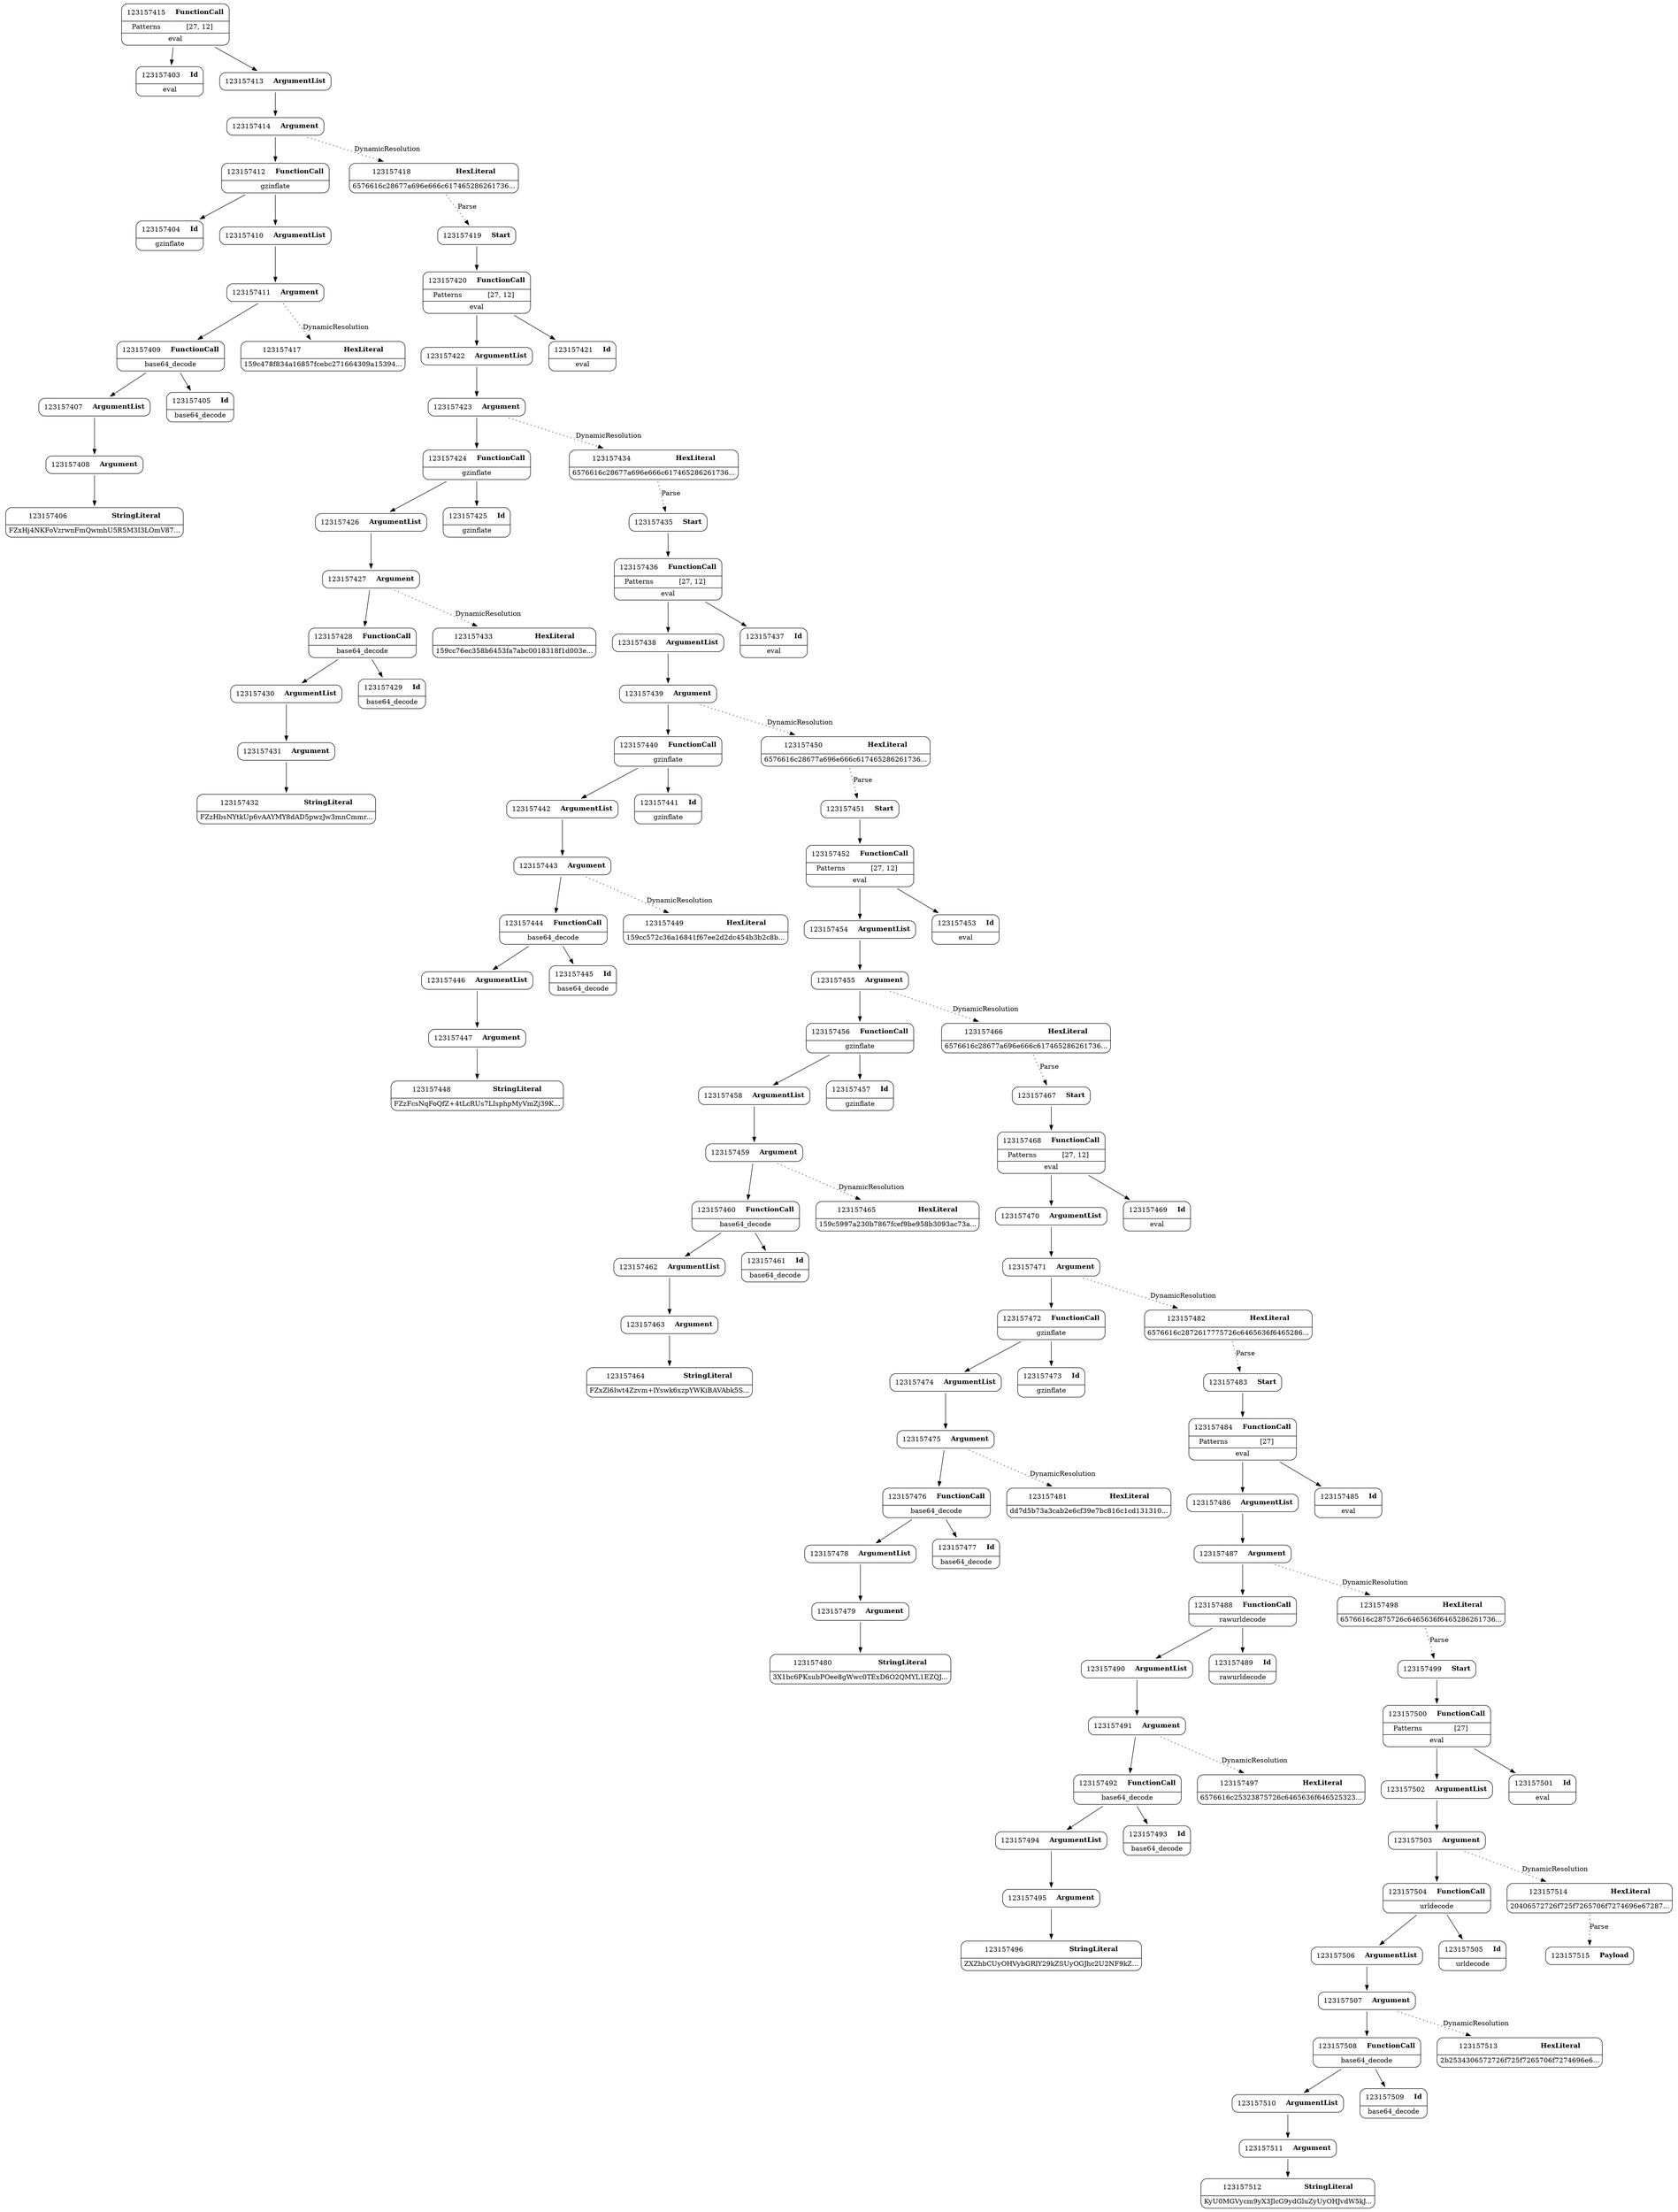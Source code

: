 digraph ast {
node [shape=none];
123157511 [label=<<TABLE border='1' cellspacing='0' cellpadding='10' style='rounded' ><TR><TD border='0'>123157511</TD><TD border='0'><B>Argument</B></TD></TR></TABLE>>];
123157511 -> 123157512 [weight=2];
123157510 [label=<<TABLE border='1' cellspacing='0' cellpadding='10' style='rounded' ><TR><TD border='0'>123157510</TD><TD border='0'><B>ArgumentList</B></TD></TR></TABLE>>];
123157510 -> 123157511 [weight=2];
123157509 [label=<<TABLE border='1' cellspacing='0' cellpadding='10' style='rounded' ><TR><TD border='0'>123157509</TD><TD border='0'><B>Id</B></TD></TR><HR/><TR><TD border='0' cellpadding='5' colspan='2'>base64_decode</TD></TR></TABLE>>];
123157508 [label=<<TABLE border='1' cellspacing='0' cellpadding='10' style='rounded' ><TR><TD border='0'>123157508</TD><TD border='0'><B>FunctionCall</B></TD></TR><HR/><TR><TD border='0' cellpadding='5' colspan='2'>base64_decode</TD></TR></TABLE>>];
123157508 -> 123157509 [weight=2];
123157508 -> 123157510 [weight=2];
123157507 [label=<<TABLE border='1' cellspacing='0' cellpadding='10' style='rounded' ><TR><TD border='0'>123157507</TD><TD border='0'><B>Argument</B></TD></TR></TABLE>>];
123157507 -> 123157508 [weight=2];
123157507 -> 123157513 [style=dotted,label=DynamicResolution];
123157506 [label=<<TABLE border='1' cellspacing='0' cellpadding='10' style='rounded' ><TR><TD border='0'>123157506</TD><TD border='0'><B>ArgumentList</B></TD></TR></TABLE>>];
123157506 -> 123157507 [weight=2];
123157505 [label=<<TABLE border='1' cellspacing='0' cellpadding='10' style='rounded' ><TR><TD border='0'>123157505</TD><TD border='0'><B>Id</B></TD></TR><HR/><TR><TD border='0' cellpadding='5' colspan='2'>urldecode</TD></TR></TABLE>>];
123157504 [label=<<TABLE border='1' cellspacing='0' cellpadding='10' style='rounded' ><TR><TD border='0'>123157504</TD><TD border='0'><B>FunctionCall</B></TD></TR><HR/><TR><TD border='0' cellpadding='5' colspan='2'>urldecode</TD></TR></TABLE>>];
123157504 -> 123157505 [weight=2];
123157504 -> 123157506 [weight=2];
123157515 [label=<<TABLE border='1' cellspacing='0' cellpadding='10' style='rounded' ><TR><TD border='0'>123157515</TD><TD border='0'><B>Payload</B></TD></TR></TABLE>>];
123157514 [label=<<TABLE border='1' cellspacing='0' cellpadding='10' style='rounded' ><TR><TD border='0'>123157514</TD><TD border='0'><B>HexLiteral</B></TD></TR><HR/><TR><TD border='0' cellpadding='5' colspan='2'>20406572726f725f7265706f7274696e67287...</TD></TR></TABLE>>];
123157514 -> 123157515 [style=dotted,label=Parse];
123157513 [label=<<TABLE border='1' cellspacing='0' cellpadding='10' style='rounded' ><TR><TD border='0'>123157513</TD><TD border='0'><B>HexLiteral</B></TD></TR><HR/><TR><TD border='0' cellpadding='5' colspan='2'>2b2534306572726f725f7265706f7274696e6...</TD></TR></TABLE>>];
123157512 [label=<<TABLE border='1' cellspacing='0' cellpadding='10' style='rounded' ><TR><TD border='0'>123157512</TD><TD border='0'><B>StringLiteral</B></TD></TR><HR/><TR><TD border='0' cellpadding='5' colspan='2'>KyU0MGVycm9yX3JlcG9ydGluZyUyOHJvdW5kJ...</TD></TR></TABLE>>];
123157463 [label=<<TABLE border='1' cellspacing='0' cellpadding='10' style='rounded' ><TR><TD border='0'>123157463</TD><TD border='0'><B>Argument</B></TD></TR></TABLE>>];
123157463 -> 123157464 [weight=2];
123157462 [label=<<TABLE border='1' cellspacing='0' cellpadding='10' style='rounded' ><TR><TD border='0'>123157462</TD><TD border='0'><B>ArgumentList</B></TD></TR></TABLE>>];
123157462 -> 123157463 [weight=2];
123157461 [label=<<TABLE border='1' cellspacing='0' cellpadding='10' style='rounded' ><TR><TD border='0'>123157461</TD><TD border='0'><B>Id</B></TD></TR><HR/><TR><TD border='0' cellpadding='5' colspan='2'>base64_decode</TD></TR></TABLE>>];
123157460 [label=<<TABLE border='1' cellspacing='0' cellpadding='10' style='rounded' ><TR><TD border='0'>123157460</TD><TD border='0'><B>FunctionCall</B></TD></TR><HR/><TR><TD border='0' cellpadding='5' colspan='2'>base64_decode</TD></TR></TABLE>>];
123157460 -> 123157461 [weight=2];
123157460 -> 123157462 [weight=2];
123157459 [label=<<TABLE border='1' cellspacing='0' cellpadding='10' style='rounded' ><TR><TD border='0'>123157459</TD><TD border='0'><B>Argument</B></TD></TR></TABLE>>];
123157459 -> 123157460 [weight=2];
123157459 -> 123157465 [style=dotted,label=DynamicResolution];
123157458 [label=<<TABLE border='1' cellspacing='0' cellpadding='10' style='rounded' ><TR><TD border='0'>123157458</TD><TD border='0'><B>ArgumentList</B></TD></TR></TABLE>>];
123157458 -> 123157459 [weight=2];
123157457 [label=<<TABLE border='1' cellspacing='0' cellpadding='10' style='rounded' ><TR><TD border='0'>123157457</TD><TD border='0'><B>Id</B></TD></TR><HR/><TR><TD border='0' cellpadding='5' colspan='2'>gzinflate</TD></TR></TABLE>>];
123157456 [label=<<TABLE border='1' cellspacing='0' cellpadding='10' style='rounded' ><TR><TD border='0'>123157456</TD><TD border='0'><B>FunctionCall</B></TD></TR><HR/><TR><TD border='0' cellpadding='5' colspan='2'>gzinflate</TD></TR></TABLE>>];
123157456 -> 123157457 [weight=2];
123157456 -> 123157458 [weight=2];
123157471 [label=<<TABLE border='1' cellspacing='0' cellpadding='10' style='rounded' ><TR><TD border='0'>123157471</TD><TD border='0'><B>Argument</B></TD></TR></TABLE>>];
123157471 -> 123157472 [weight=2];
123157471 -> 123157482 [style=dotted,label=DynamicResolution];
123157470 [label=<<TABLE border='1' cellspacing='0' cellpadding='10' style='rounded' ><TR><TD border='0'>123157470</TD><TD border='0'><B>ArgumentList</B></TD></TR></TABLE>>];
123157470 -> 123157471 [weight=2];
123157469 [label=<<TABLE border='1' cellspacing='0' cellpadding='10' style='rounded' ><TR><TD border='0'>123157469</TD><TD border='0'><B>Id</B></TD></TR><HR/><TR><TD border='0' cellpadding='5' colspan='2'>eval</TD></TR></TABLE>>];
123157468 [label=<<TABLE border='1' cellspacing='0' cellpadding='10' style='rounded' ><TR><TD border='0'>123157468</TD><TD border='0'><B>FunctionCall</B></TD></TR><HR/><TR><TD border='0' cellpadding='5'>Patterns</TD><TD border='0' cellpadding='5'>[27, 12]</TD></TR><HR/><TR><TD border='0' cellpadding='5' colspan='2'>eval</TD></TR></TABLE>>];
123157468 -> 123157469 [weight=2];
123157468 -> 123157470 [weight=2];
123157467 [label=<<TABLE border='1' cellspacing='0' cellpadding='10' style='rounded' ><TR><TD border='0'>123157467</TD><TD border='0'><B>Start</B></TD></TR></TABLE>>];
123157467 -> 123157468 [weight=2];
123157466 [label=<<TABLE border='1' cellspacing='0' cellpadding='10' style='rounded' ><TR><TD border='0'>123157466</TD><TD border='0'><B>HexLiteral</B></TD></TR><HR/><TR><TD border='0' cellpadding='5' colspan='2'>6576616c28677a696e666c617465286261736...</TD></TR></TABLE>>];
123157466 -> 123157467 [style=dotted,label=Parse];
123157465 [label=<<TABLE border='1' cellspacing='0' cellpadding='10' style='rounded' ><TR><TD border='0'>123157465</TD><TD border='0'><B>HexLiteral</B></TD></TR><HR/><TR><TD border='0' cellpadding='5' colspan='2'>159c5997a230b7867fcef9be958b3093ac73a...</TD></TR></TABLE>>];
123157464 [label=<<TABLE border='1' cellspacing='0' cellpadding='10' style='rounded' ><TR><TD border='0'>123157464</TD><TD border='0'><B>StringLiteral</B></TD></TR><HR/><TR><TD border='0' cellpadding='5' colspan='2'>FZxZl6Iwt4Zzvm+lYswk6xzpYWKiBAVAbk5S...</TD></TR></TABLE>>];
123157447 [label=<<TABLE border='1' cellspacing='0' cellpadding='10' style='rounded' ><TR><TD border='0'>123157447</TD><TD border='0'><B>Argument</B></TD></TR></TABLE>>];
123157447 -> 123157448 [weight=2];
123157446 [label=<<TABLE border='1' cellspacing='0' cellpadding='10' style='rounded' ><TR><TD border='0'>123157446</TD><TD border='0'><B>ArgumentList</B></TD></TR></TABLE>>];
123157446 -> 123157447 [weight=2];
123157445 [label=<<TABLE border='1' cellspacing='0' cellpadding='10' style='rounded' ><TR><TD border='0'>123157445</TD><TD border='0'><B>Id</B></TD></TR><HR/><TR><TD border='0' cellpadding='5' colspan='2'>base64_decode</TD></TR></TABLE>>];
123157444 [label=<<TABLE border='1' cellspacing='0' cellpadding='10' style='rounded' ><TR><TD border='0'>123157444</TD><TD border='0'><B>FunctionCall</B></TD></TR><HR/><TR><TD border='0' cellpadding='5' colspan='2'>base64_decode</TD></TR></TABLE>>];
123157444 -> 123157445 [weight=2];
123157444 -> 123157446 [weight=2];
123157443 [label=<<TABLE border='1' cellspacing='0' cellpadding='10' style='rounded' ><TR><TD border='0'>123157443</TD><TD border='0'><B>Argument</B></TD></TR></TABLE>>];
123157443 -> 123157444 [weight=2];
123157443 -> 123157449 [style=dotted,label=DynamicResolution];
123157442 [label=<<TABLE border='1' cellspacing='0' cellpadding='10' style='rounded' ><TR><TD border='0'>123157442</TD><TD border='0'><B>ArgumentList</B></TD></TR></TABLE>>];
123157442 -> 123157443 [weight=2];
123157441 [label=<<TABLE border='1' cellspacing='0' cellpadding='10' style='rounded' ><TR><TD border='0'>123157441</TD><TD border='0'><B>Id</B></TD></TR><HR/><TR><TD border='0' cellpadding='5' colspan='2'>gzinflate</TD></TR></TABLE>>];
123157440 [label=<<TABLE border='1' cellspacing='0' cellpadding='10' style='rounded' ><TR><TD border='0'>123157440</TD><TD border='0'><B>FunctionCall</B></TD></TR><HR/><TR><TD border='0' cellpadding='5' colspan='2'>gzinflate</TD></TR></TABLE>>];
123157440 -> 123157441 [weight=2];
123157440 -> 123157442 [weight=2];
123157455 [label=<<TABLE border='1' cellspacing='0' cellpadding='10' style='rounded' ><TR><TD border='0'>123157455</TD><TD border='0'><B>Argument</B></TD></TR></TABLE>>];
123157455 -> 123157456 [weight=2];
123157455 -> 123157466 [style=dotted,label=DynamicResolution];
123157454 [label=<<TABLE border='1' cellspacing='0' cellpadding='10' style='rounded' ><TR><TD border='0'>123157454</TD><TD border='0'><B>ArgumentList</B></TD></TR></TABLE>>];
123157454 -> 123157455 [weight=2];
123157453 [label=<<TABLE border='1' cellspacing='0' cellpadding='10' style='rounded' ><TR><TD border='0'>123157453</TD><TD border='0'><B>Id</B></TD></TR><HR/><TR><TD border='0' cellpadding='5' colspan='2'>eval</TD></TR></TABLE>>];
123157452 [label=<<TABLE border='1' cellspacing='0' cellpadding='10' style='rounded' ><TR><TD border='0'>123157452</TD><TD border='0'><B>FunctionCall</B></TD></TR><HR/><TR><TD border='0' cellpadding='5'>Patterns</TD><TD border='0' cellpadding='5'>[27, 12]</TD></TR><HR/><TR><TD border='0' cellpadding='5' colspan='2'>eval</TD></TR></TABLE>>];
123157452 -> 123157453 [weight=2];
123157452 -> 123157454 [weight=2];
123157451 [label=<<TABLE border='1' cellspacing='0' cellpadding='10' style='rounded' ><TR><TD border='0'>123157451</TD><TD border='0'><B>Start</B></TD></TR></TABLE>>];
123157451 -> 123157452 [weight=2];
123157450 [label=<<TABLE border='1' cellspacing='0' cellpadding='10' style='rounded' ><TR><TD border='0'>123157450</TD><TD border='0'><B>HexLiteral</B></TD></TR><HR/><TR><TD border='0' cellpadding='5' colspan='2'>6576616c28677a696e666c617465286261736...</TD></TR></TABLE>>];
123157450 -> 123157451 [style=dotted,label=Parse];
123157449 [label=<<TABLE border='1' cellspacing='0' cellpadding='10' style='rounded' ><TR><TD border='0'>123157449</TD><TD border='0'><B>HexLiteral</B></TD></TR><HR/><TR><TD border='0' cellpadding='5' colspan='2'>159cc572c36a16841f67ee2d2dc454b3b2c8b...</TD></TR></TABLE>>];
123157448 [label=<<TABLE border='1' cellspacing='0' cellpadding='10' style='rounded' ><TR><TD border='0'>123157448</TD><TD border='0'><B>StringLiteral</B></TD></TR><HR/><TR><TD border='0' cellpadding='5' colspan='2'>FZzFcsNqFoQfZ+4tLcRUs7LIsphpMyVmZj39K...</TD></TR></TABLE>>];
123157495 [label=<<TABLE border='1' cellspacing='0' cellpadding='10' style='rounded' ><TR><TD border='0'>123157495</TD><TD border='0'><B>Argument</B></TD></TR></TABLE>>];
123157495 -> 123157496 [weight=2];
123157494 [label=<<TABLE border='1' cellspacing='0' cellpadding='10' style='rounded' ><TR><TD border='0'>123157494</TD><TD border='0'><B>ArgumentList</B></TD></TR></TABLE>>];
123157494 -> 123157495 [weight=2];
123157493 [label=<<TABLE border='1' cellspacing='0' cellpadding='10' style='rounded' ><TR><TD border='0'>123157493</TD><TD border='0'><B>Id</B></TD></TR><HR/><TR><TD border='0' cellpadding='5' colspan='2'>base64_decode</TD></TR></TABLE>>];
123157492 [label=<<TABLE border='1' cellspacing='0' cellpadding='10' style='rounded' ><TR><TD border='0'>123157492</TD><TD border='0'><B>FunctionCall</B></TD></TR><HR/><TR><TD border='0' cellpadding='5' colspan='2'>base64_decode</TD></TR></TABLE>>];
123157492 -> 123157493 [weight=2];
123157492 -> 123157494 [weight=2];
123157491 [label=<<TABLE border='1' cellspacing='0' cellpadding='10' style='rounded' ><TR><TD border='0'>123157491</TD><TD border='0'><B>Argument</B></TD></TR></TABLE>>];
123157491 -> 123157492 [weight=2];
123157491 -> 123157497 [style=dotted,label=DynamicResolution];
123157490 [label=<<TABLE border='1' cellspacing='0' cellpadding='10' style='rounded' ><TR><TD border='0'>123157490</TD><TD border='0'><B>ArgumentList</B></TD></TR></TABLE>>];
123157490 -> 123157491 [weight=2];
123157489 [label=<<TABLE border='1' cellspacing='0' cellpadding='10' style='rounded' ><TR><TD border='0'>123157489</TD><TD border='0'><B>Id</B></TD></TR><HR/><TR><TD border='0' cellpadding='5' colspan='2'>rawurldecode</TD></TR></TABLE>>];
123157488 [label=<<TABLE border='1' cellspacing='0' cellpadding='10' style='rounded' ><TR><TD border='0'>123157488</TD><TD border='0'><B>FunctionCall</B></TD></TR><HR/><TR><TD border='0' cellpadding='5' colspan='2'>rawurldecode</TD></TR></TABLE>>];
123157488 -> 123157489 [weight=2];
123157488 -> 123157490 [weight=2];
123157503 [label=<<TABLE border='1' cellspacing='0' cellpadding='10' style='rounded' ><TR><TD border='0'>123157503</TD><TD border='0'><B>Argument</B></TD></TR></TABLE>>];
123157503 -> 123157504 [weight=2];
123157503 -> 123157514 [style=dotted,label=DynamicResolution];
123157502 [label=<<TABLE border='1' cellspacing='0' cellpadding='10' style='rounded' ><TR><TD border='0'>123157502</TD><TD border='0'><B>ArgumentList</B></TD></TR></TABLE>>];
123157502 -> 123157503 [weight=2];
123157501 [label=<<TABLE border='1' cellspacing='0' cellpadding='10' style='rounded' ><TR><TD border='0'>123157501</TD><TD border='0'><B>Id</B></TD></TR><HR/><TR><TD border='0' cellpadding='5' colspan='2'>eval</TD></TR></TABLE>>];
123157500 [label=<<TABLE border='1' cellspacing='0' cellpadding='10' style='rounded' ><TR><TD border='0'>123157500</TD><TD border='0'><B>FunctionCall</B></TD></TR><HR/><TR><TD border='0' cellpadding='5'>Patterns</TD><TD border='0' cellpadding='5'>[27]</TD></TR><HR/><TR><TD border='0' cellpadding='5' colspan='2'>eval</TD></TR></TABLE>>];
123157500 -> 123157501 [weight=2];
123157500 -> 123157502 [weight=2];
123157499 [label=<<TABLE border='1' cellspacing='0' cellpadding='10' style='rounded' ><TR><TD border='0'>123157499</TD><TD border='0'><B>Start</B></TD></TR></TABLE>>];
123157499 -> 123157500 [weight=2];
123157498 [label=<<TABLE border='1' cellspacing='0' cellpadding='10' style='rounded' ><TR><TD border='0'>123157498</TD><TD border='0'><B>HexLiteral</B></TD></TR><HR/><TR><TD border='0' cellpadding='5' colspan='2'>6576616c2875726c6465636f6465286261736...</TD></TR></TABLE>>];
123157498 -> 123157499 [style=dotted,label=Parse];
123157497 [label=<<TABLE border='1' cellspacing='0' cellpadding='10' style='rounded' ><TR><TD border='0'>123157497</TD><TD border='0'><B>HexLiteral</B></TD></TR><HR/><TR><TD border='0' cellpadding='5' colspan='2'>6576616c25323875726c6465636f646525323...</TD></TR></TABLE>>];
123157496 [label=<<TABLE border='1' cellspacing='0' cellpadding='10' style='rounded' ><TR><TD border='0'>123157496</TD><TD border='0'><B>StringLiteral</B></TD></TR><HR/><TR><TD border='0' cellpadding='5' colspan='2'>ZXZhbCUyOHVybGRlY29kZSUyOGJhc2U2NF9kZ...</TD></TR></TABLE>>];
123157479 [label=<<TABLE border='1' cellspacing='0' cellpadding='10' style='rounded' ><TR><TD border='0'>123157479</TD><TD border='0'><B>Argument</B></TD></TR></TABLE>>];
123157479 -> 123157480 [weight=2];
123157478 [label=<<TABLE border='1' cellspacing='0' cellpadding='10' style='rounded' ><TR><TD border='0'>123157478</TD><TD border='0'><B>ArgumentList</B></TD></TR></TABLE>>];
123157478 -> 123157479 [weight=2];
123157477 [label=<<TABLE border='1' cellspacing='0' cellpadding='10' style='rounded' ><TR><TD border='0'>123157477</TD><TD border='0'><B>Id</B></TD></TR><HR/><TR><TD border='0' cellpadding='5' colspan='2'>base64_decode</TD></TR></TABLE>>];
123157476 [label=<<TABLE border='1' cellspacing='0' cellpadding='10' style='rounded' ><TR><TD border='0'>123157476</TD><TD border='0'><B>FunctionCall</B></TD></TR><HR/><TR><TD border='0' cellpadding='5' colspan='2'>base64_decode</TD></TR></TABLE>>];
123157476 -> 123157477 [weight=2];
123157476 -> 123157478 [weight=2];
123157475 [label=<<TABLE border='1' cellspacing='0' cellpadding='10' style='rounded' ><TR><TD border='0'>123157475</TD><TD border='0'><B>Argument</B></TD></TR></TABLE>>];
123157475 -> 123157476 [weight=2];
123157475 -> 123157481 [style=dotted,label=DynamicResolution];
123157474 [label=<<TABLE border='1' cellspacing='0' cellpadding='10' style='rounded' ><TR><TD border='0'>123157474</TD><TD border='0'><B>ArgumentList</B></TD></TR></TABLE>>];
123157474 -> 123157475 [weight=2];
123157473 [label=<<TABLE border='1' cellspacing='0' cellpadding='10' style='rounded' ><TR><TD border='0'>123157473</TD><TD border='0'><B>Id</B></TD></TR><HR/><TR><TD border='0' cellpadding='5' colspan='2'>gzinflate</TD></TR></TABLE>>];
123157472 [label=<<TABLE border='1' cellspacing='0' cellpadding='10' style='rounded' ><TR><TD border='0'>123157472</TD><TD border='0'><B>FunctionCall</B></TD></TR><HR/><TR><TD border='0' cellpadding='5' colspan='2'>gzinflate</TD></TR></TABLE>>];
123157472 -> 123157473 [weight=2];
123157472 -> 123157474 [weight=2];
123157487 [label=<<TABLE border='1' cellspacing='0' cellpadding='10' style='rounded' ><TR><TD border='0'>123157487</TD><TD border='0'><B>Argument</B></TD></TR></TABLE>>];
123157487 -> 123157488 [weight=2];
123157487 -> 123157498 [style=dotted,label=DynamicResolution];
123157486 [label=<<TABLE border='1' cellspacing='0' cellpadding='10' style='rounded' ><TR><TD border='0'>123157486</TD><TD border='0'><B>ArgumentList</B></TD></TR></TABLE>>];
123157486 -> 123157487 [weight=2];
123157485 [label=<<TABLE border='1' cellspacing='0' cellpadding='10' style='rounded' ><TR><TD border='0'>123157485</TD><TD border='0'><B>Id</B></TD></TR><HR/><TR><TD border='0' cellpadding='5' colspan='2'>eval</TD></TR></TABLE>>];
123157484 [label=<<TABLE border='1' cellspacing='0' cellpadding='10' style='rounded' ><TR><TD border='0'>123157484</TD><TD border='0'><B>FunctionCall</B></TD></TR><HR/><TR><TD border='0' cellpadding='5'>Patterns</TD><TD border='0' cellpadding='5'>[27]</TD></TR><HR/><TR><TD border='0' cellpadding='5' colspan='2'>eval</TD></TR></TABLE>>];
123157484 -> 123157485 [weight=2];
123157484 -> 123157486 [weight=2];
123157483 [label=<<TABLE border='1' cellspacing='0' cellpadding='10' style='rounded' ><TR><TD border='0'>123157483</TD><TD border='0'><B>Start</B></TD></TR></TABLE>>];
123157483 -> 123157484 [weight=2];
123157482 [label=<<TABLE border='1' cellspacing='0' cellpadding='10' style='rounded' ><TR><TD border='0'>123157482</TD><TD border='0'><B>HexLiteral</B></TD></TR><HR/><TR><TD border='0' cellpadding='5' colspan='2'>6576616c2872617775726c6465636f6465286...</TD></TR></TABLE>>];
123157482 -> 123157483 [style=dotted,label=Parse];
123157481 [label=<<TABLE border='1' cellspacing='0' cellpadding='10' style='rounded' ><TR><TD border='0'>123157481</TD><TD border='0'><B>HexLiteral</B></TD></TR><HR/><TR><TD border='0' cellpadding='5' colspan='2'>dd7d5b73a3cab2e6cf39e7bc816c1cd131310...</TD></TR></TABLE>>];
123157480 [label=<<TABLE border='1' cellspacing='0' cellpadding='10' style='rounded' ><TR><TD border='0'>123157480</TD><TD border='0'><B>StringLiteral</B></TD></TR><HR/><TR><TD border='0' cellpadding='5' colspan='2'>3X1bc6PKsubPOee8gWwc0TExD6O2QMYL1EZQJ...</TD></TR></TABLE>>];
123157407 [label=<<TABLE border='1' cellspacing='0' cellpadding='10' style='rounded' ><TR><TD border='0'>123157407</TD><TD border='0'><B>ArgumentList</B></TD></TR></TABLE>>];
123157407 -> 123157408 [weight=2];
123157406 [label=<<TABLE border='1' cellspacing='0' cellpadding='10' style='rounded' ><TR><TD border='0'>123157406</TD><TD border='0'><B>StringLiteral</B></TD></TR><HR/><TR><TD border='0' cellpadding='5' colspan='2'>FZxHj4NKFoVzrwnFmQwmhU5R5M3I3LOmV87...</TD></TR></TABLE>>];
123157405 [label=<<TABLE border='1' cellspacing='0' cellpadding='10' style='rounded' ><TR><TD border='0'>123157405</TD><TD border='0'><B>Id</B></TD></TR><HR/><TR><TD border='0' cellpadding='5' colspan='2'>base64_decode</TD></TR></TABLE>>];
123157404 [label=<<TABLE border='1' cellspacing='0' cellpadding='10' style='rounded' ><TR><TD border='0'>123157404</TD><TD border='0'><B>Id</B></TD></TR><HR/><TR><TD border='0' cellpadding='5' colspan='2'>gzinflate</TD></TR></TABLE>>];
123157403 [label=<<TABLE border='1' cellspacing='0' cellpadding='10' style='rounded' ><TR><TD border='0'>123157403</TD><TD border='0'><B>Id</B></TD></TR><HR/><TR><TD border='0' cellpadding='5' colspan='2'>eval</TD></TR></TABLE>>];
123157431 [label=<<TABLE border='1' cellspacing='0' cellpadding='10' style='rounded' ><TR><TD border='0'>123157431</TD><TD border='0'><B>Argument</B></TD></TR></TABLE>>];
123157431 -> 123157432 [weight=2];
123157430 [label=<<TABLE border='1' cellspacing='0' cellpadding='10' style='rounded' ><TR><TD border='0'>123157430</TD><TD border='0'><B>ArgumentList</B></TD></TR></TABLE>>];
123157430 -> 123157431 [weight=2];
123157429 [label=<<TABLE border='1' cellspacing='0' cellpadding='10' style='rounded' ><TR><TD border='0'>123157429</TD><TD border='0'><B>Id</B></TD></TR><HR/><TR><TD border='0' cellpadding='5' colspan='2'>base64_decode</TD></TR></TABLE>>];
123157428 [label=<<TABLE border='1' cellspacing='0' cellpadding='10' style='rounded' ><TR><TD border='0'>123157428</TD><TD border='0'><B>FunctionCall</B></TD></TR><HR/><TR><TD border='0' cellpadding='5' colspan='2'>base64_decode</TD></TR></TABLE>>];
123157428 -> 123157429 [weight=2];
123157428 -> 123157430 [weight=2];
123157427 [label=<<TABLE border='1' cellspacing='0' cellpadding='10' style='rounded' ><TR><TD border='0'>123157427</TD><TD border='0'><B>Argument</B></TD></TR></TABLE>>];
123157427 -> 123157428 [weight=2];
123157427 -> 123157433 [style=dotted,label=DynamicResolution];
123157426 [label=<<TABLE border='1' cellspacing='0' cellpadding='10' style='rounded' ><TR><TD border='0'>123157426</TD><TD border='0'><B>ArgumentList</B></TD></TR></TABLE>>];
123157426 -> 123157427 [weight=2];
123157425 [label=<<TABLE border='1' cellspacing='0' cellpadding='10' style='rounded' ><TR><TD border='0'>123157425</TD><TD border='0'><B>Id</B></TD></TR><HR/><TR><TD border='0' cellpadding='5' colspan='2'>gzinflate</TD></TR></TABLE>>];
123157424 [label=<<TABLE border='1' cellspacing='0' cellpadding='10' style='rounded' ><TR><TD border='0'>123157424</TD><TD border='0'><B>FunctionCall</B></TD></TR><HR/><TR><TD border='0' cellpadding='5' colspan='2'>gzinflate</TD></TR></TABLE>>];
123157424 -> 123157425 [weight=2];
123157424 -> 123157426 [weight=2];
123157439 [label=<<TABLE border='1' cellspacing='0' cellpadding='10' style='rounded' ><TR><TD border='0'>123157439</TD><TD border='0'><B>Argument</B></TD></TR></TABLE>>];
123157439 -> 123157440 [weight=2];
123157439 -> 123157450 [style=dotted,label=DynamicResolution];
123157438 [label=<<TABLE border='1' cellspacing='0' cellpadding='10' style='rounded' ><TR><TD border='0'>123157438</TD><TD border='0'><B>ArgumentList</B></TD></TR></TABLE>>];
123157438 -> 123157439 [weight=2];
123157437 [label=<<TABLE border='1' cellspacing='0' cellpadding='10' style='rounded' ><TR><TD border='0'>123157437</TD><TD border='0'><B>Id</B></TD></TR><HR/><TR><TD border='0' cellpadding='5' colspan='2'>eval</TD></TR></TABLE>>];
123157436 [label=<<TABLE border='1' cellspacing='0' cellpadding='10' style='rounded' ><TR><TD border='0'>123157436</TD><TD border='0'><B>FunctionCall</B></TD></TR><HR/><TR><TD border='0' cellpadding='5'>Patterns</TD><TD border='0' cellpadding='5'>[27, 12]</TD></TR><HR/><TR><TD border='0' cellpadding='5' colspan='2'>eval</TD></TR></TABLE>>];
123157436 -> 123157437 [weight=2];
123157436 -> 123157438 [weight=2];
123157435 [label=<<TABLE border='1' cellspacing='0' cellpadding='10' style='rounded' ><TR><TD border='0'>123157435</TD><TD border='0'><B>Start</B></TD></TR></TABLE>>];
123157435 -> 123157436 [weight=2];
123157434 [label=<<TABLE border='1' cellspacing='0' cellpadding='10' style='rounded' ><TR><TD border='0'>123157434</TD><TD border='0'><B>HexLiteral</B></TD></TR><HR/><TR><TD border='0' cellpadding='5' colspan='2'>6576616c28677a696e666c617465286261736...</TD></TR></TABLE>>];
123157434 -> 123157435 [style=dotted,label=Parse];
123157433 [label=<<TABLE border='1' cellspacing='0' cellpadding='10' style='rounded' ><TR><TD border='0'>123157433</TD><TD border='0'><B>HexLiteral</B></TD></TR><HR/><TR><TD border='0' cellpadding='5' colspan='2'>159cc76ec358b6453fa7abc0018318f1d003e...</TD></TR></TABLE>>];
123157432 [label=<<TABLE border='1' cellspacing='0' cellpadding='10' style='rounded' ><TR><TD border='0'>123157432</TD><TD border='0'><B>StringLiteral</B></TD></TR><HR/><TR><TD border='0' cellpadding='5' colspan='2'>FZzHbsNYtkUp6vAAYMY8dAD5pwzJw3mnCmmr...</TD></TR></TABLE>>];
123157415 [label=<<TABLE border='1' cellspacing='0' cellpadding='10' style='rounded' ><TR><TD border='0'>123157415</TD><TD border='0'><B>FunctionCall</B></TD></TR><HR/><TR><TD border='0' cellpadding='5'>Patterns</TD><TD border='0' cellpadding='5'>[27, 12]</TD></TR><HR/><TR><TD border='0' cellpadding='5' colspan='2'>eval</TD></TR></TABLE>>];
123157415 -> 123157403 [weight=2];
123157415 -> 123157413 [weight=2];
123157414 [label=<<TABLE border='1' cellspacing='0' cellpadding='10' style='rounded' ><TR><TD border='0'>123157414</TD><TD border='0'><B>Argument</B></TD></TR></TABLE>>];
123157414 -> 123157412 [weight=2];
123157414 -> 123157418 [style=dotted,label=DynamicResolution];
123157413 [label=<<TABLE border='1' cellspacing='0' cellpadding='10' style='rounded' ><TR><TD border='0'>123157413</TD><TD border='0'><B>ArgumentList</B></TD></TR></TABLE>>];
123157413 -> 123157414 [weight=2];
123157412 [label=<<TABLE border='1' cellspacing='0' cellpadding='10' style='rounded' ><TR><TD border='0'>123157412</TD><TD border='0'><B>FunctionCall</B></TD></TR><HR/><TR><TD border='0' cellpadding='5' colspan='2'>gzinflate</TD></TR></TABLE>>];
123157412 -> 123157404 [weight=2];
123157412 -> 123157410 [weight=2];
123157411 [label=<<TABLE border='1' cellspacing='0' cellpadding='10' style='rounded' ><TR><TD border='0'>123157411</TD><TD border='0'><B>Argument</B></TD></TR></TABLE>>];
123157411 -> 123157409 [weight=2];
123157411 -> 123157417 [style=dotted,label=DynamicResolution];
123157410 [label=<<TABLE border='1' cellspacing='0' cellpadding='10' style='rounded' ><TR><TD border='0'>123157410</TD><TD border='0'><B>ArgumentList</B></TD></TR></TABLE>>];
123157410 -> 123157411 [weight=2];
123157409 [label=<<TABLE border='1' cellspacing='0' cellpadding='10' style='rounded' ><TR><TD border='0'>123157409</TD><TD border='0'><B>FunctionCall</B></TD></TR><HR/><TR><TD border='0' cellpadding='5' colspan='2'>base64_decode</TD></TR></TABLE>>];
123157409 -> 123157405 [weight=2];
123157409 -> 123157407 [weight=2];
123157408 [label=<<TABLE border='1' cellspacing='0' cellpadding='10' style='rounded' ><TR><TD border='0'>123157408</TD><TD border='0'><B>Argument</B></TD></TR></TABLE>>];
123157408 -> 123157406 [weight=2];
123157423 [label=<<TABLE border='1' cellspacing='0' cellpadding='10' style='rounded' ><TR><TD border='0'>123157423</TD><TD border='0'><B>Argument</B></TD></TR></TABLE>>];
123157423 -> 123157424 [weight=2];
123157423 -> 123157434 [style=dotted,label=DynamicResolution];
123157422 [label=<<TABLE border='1' cellspacing='0' cellpadding='10' style='rounded' ><TR><TD border='0'>123157422</TD><TD border='0'><B>ArgumentList</B></TD></TR></TABLE>>];
123157422 -> 123157423 [weight=2];
123157421 [label=<<TABLE border='1' cellspacing='0' cellpadding='10' style='rounded' ><TR><TD border='0'>123157421</TD><TD border='0'><B>Id</B></TD></TR><HR/><TR><TD border='0' cellpadding='5' colspan='2'>eval</TD></TR></TABLE>>];
123157420 [label=<<TABLE border='1' cellspacing='0' cellpadding='10' style='rounded' ><TR><TD border='0'>123157420</TD><TD border='0'><B>FunctionCall</B></TD></TR><HR/><TR><TD border='0' cellpadding='5'>Patterns</TD><TD border='0' cellpadding='5'>[27, 12]</TD></TR><HR/><TR><TD border='0' cellpadding='5' colspan='2'>eval</TD></TR></TABLE>>];
123157420 -> 123157421 [weight=2];
123157420 -> 123157422 [weight=2];
123157419 [label=<<TABLE border='1' cellspacing='0' cellpadding='10' style='rounded' ><TR><TD border='0'>123157419</TD><TD border='0'><B>Start</B></TD></TR></TABLE>>];
123157419 -> 123157420 [weight=2];
123157418 [label=<<TABLE border='1' cellspacing='0' cellpadding='10' style='rounded' ><TR><TD border='0'>123157418</TD><TD border='0'><B>HexLiteral</B></TD></TR><HR/><TR><TD border='0' cellpadding='5' colspan='2'>6576616c28677a696e666c617465286261736...</TD></TR></TABLE>>];
123157418 -> 123157419 [style=dotted,label=Parse];
123157417 [label=<<TABLE border='1' cellspacing='0' cellpadding='10' style='rounded' ><TR><TD border='0'>123157417</TD><TD border='0'><B>HexLiteral</B></TD></TR><HR/><TR><TD border='0' cellpadding='5' colspan='2'>159c478f834a16857fcebc271664309a15394...</TD></TR></TABLE>>];
}

